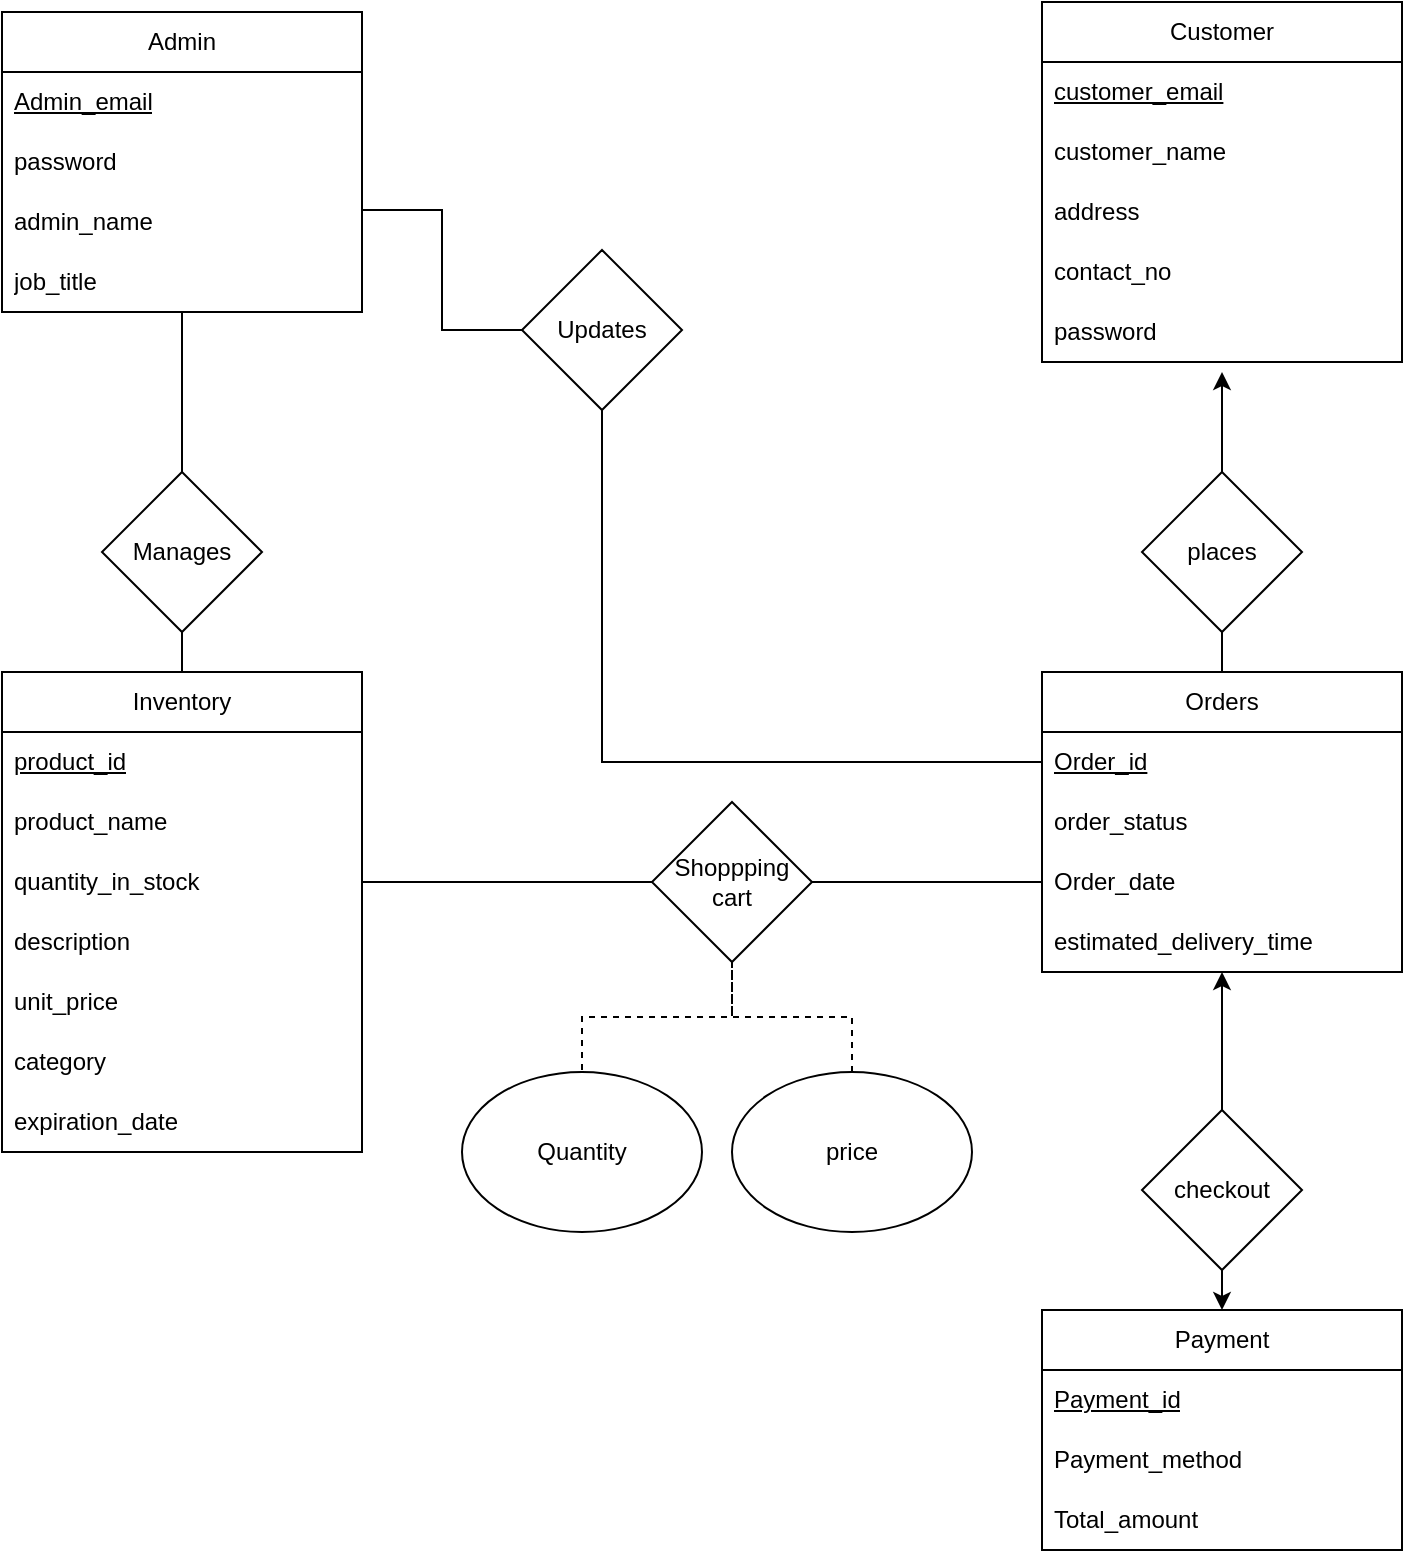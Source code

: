 <mxfile version="24.7.17">
  <diagram name="Page-1" id="xvJyYa3GNL4UPBc9V5Qw">
    <mxGraphModel dx="1489" dy="807" grid="1" gridSize="10" guides="1" tooltips="1" connect="1" arrows="1" fold="1" page="1" pageScale="1" pageWidth="850" pageHeight="1100" math="0" shadow="0">
      <root>
        <mxCell id="0" />
        <mxCell id="1" parent="0" />
        <mxCell id="tAHxMTx5USIkzxRRklSs-5" value="Admin" style="swimlane;fontStyle=0;childLayout=stackLayout;horizontal=1;startSize=30;horizontalStack=0;resizeParent=1;resizeParentMax=0;resizeLast=0;collapsible=1;marginBottom=0;whiteSpace=wrap;html=1;" parent="1" vertex="1">
          <mxGeometry x="60" y="110" width="180" height="150" as="geometry" />
        </mxCell>
        <mxCell id="tAHxMTx5USIkzxRRklSs-6" value="&lt;u&gt;Admin_email&lt;/u&gt;" style="text;strokeColor=none;fillColor=none;align=left;verticalAlign=middle;spacingLeft=4;spacingRight=4;overflow=hidden;points=[[0,0.5],[1,0.5]];portConstraint=eastwest;rotatable=0;whiteSpace=wrap;html=1;" parent="tAHxMTx5USIkzxRRklSs-5" vertex="1">
          <mxGeometry y="30" width="180" height="30" as="geometry" />
        </mxCell>
        <mxCell id="tAHxMTx5USIkzxRRklSs-82" value="password" style="text;strokeColor=none;fillColor=none;align=left;verticalAlign=middle;spacingLeft=4;spacingRight=4;overflow=hidden;points=[[0,0.5],[1,0.5]];portConstraint=eastwest;rotatable=0;whiteSpace=wrap;html=1;" parent="tAHxMTx5USIkzxRRklSs-5" vertex="1">
          <mxGeometry y="60" width="180" height="30" as="geometry" />
        </mxCell>
        <mxCell id="tAHxMTx5USIkzxRRklSs-7" value="admin_name" style="text;strokeColor=none;fillColor=none;align=left;verticalAlign=middle;spacingLeft=4;spacingRight=4;overflow=hidden;points=[[0,0.5],[1,0.5]];portConstraint=eastwest;rotatable=0;whiteSpace=wrap;html=1;" parent="tAHxMTx5USIkzxRRklSs-5" vertex="1">
          <mxGeometry y="90" width="180" height="30" as="geometry" />
        </mxCell>
        <mxCell id="tAHxMTx5USIkzxRRklSs-81" value="job_title" style="text;strokeColor=none;fillColor=none;align=left;verticalAlign=middle;spacingLeft=4;spacingRight=4;overflow=hidden;points=[[0,0.5],[1,0.5]];portConstraint=eastwest;rotatable=0;whiteSpace=wrap;html=1;" parent="tAHxMTx5USIkzxRRklSs-5" vertex="1">
          <mxGeometry y="120" width="180" height="30" as="geometry" />
        </mxCell>
        <mxCell id="tAHxMTx5USIkzxRRklSs-9" value="Customer" style="swimlane;fontStyle=0;childLayout=stackLayout;horizontal=1;startSize=30;horizontalStack=0;resizeParent=1;resizeParentMax=0;resizeLast=0;collapsible=1;marginBottom=0;whiteSpace=wrap;html=1;" parent="1" vertex="1">
          <mxGeometry x="580" y="105" width="180" height="180" as="geometry" />
        </mxCell>
        <mxCell id="tAHxMTx5USIkzxRRklSs-10" value="&lt;u&gt;customer_email&lt;/u&gt;" style="text;strokeColor=none;fillColor=none;align=left;verticalAlign=middle;spacingLeft=4;spacingRight=4;overflow=hidden;points=[[0,0.5],[1,0.5]];portConstraint=eastwest;rotatable=0;whiteSpace=wrap;html=1;" parent="tAHxMTx5USIkzxRRklSs-9" vertex="1">
          <mxGeometry y="30" width="180" height="30" as="geometry" />
        </mxCell>
        <mxCell id="tAHxMTx5USIkzxRRklSs-11" value="customer_name" style="text;strokeColor=none;fillColor=none;align=left;verticalAlign=middle;spacingLeft=4;spacingRight=4;overflow=hidden;points=[[0,0.5],[1,0.5]];portConstraint=eastwest;rotatable=0;whiteSpace=wrap;html=1;" parent="tAHxMTx5USIkzxRRklSs-9" vertex="1">
          <mxGeometry y="60" width="180" height="30" as="geometry" />
        </mxCell>
        <mxCell id="tAHxMTx5USIkzxRRklSs-12" value="address" style="text;strokeColor=none;fillColor=none;align=left;verticalAlign=middle;spacingLeft=4;spacingRight=4;overflow=hidden;points=[[0,0.5],[1,0.5]];portConstraint=eastwest;rotatable=0;whiteSpace=wrap;html=1;" parent="tAHxMTx5USIkzxRRklSs-9" vertex="1">
          <mxGeometry y="90" width="180" height="30" as="geometry" />
        </mxCell>
        <mxCell id="tAHxMTx5USIkzxRRklSs-76" value="contact_no" style="text;strokeColor=none;fillColor=none;align=left;verticalAlign=middle;spacingLeft=4;spacingRight=4;overflow=hidden;points=[[0,0.5],[1,0.5]];portConstraint=eastwest;rotatable=0;whiteSpace=wrap;html=1;" parent="tAHxMTx5USIkzxRRklSs-9" vertex="1">
          <mxGeometry y="120" width="180" height="30" as="geometry" />
        </mxCell>
        <mxCell id="tAHxMTx5USIkzxRRklSs-78" value="password" style="text;strokeColor=none;fillColor=none;align=left;verticalAlign=middle;spacingLeft=4;spacingRight=4;overflow=hidden;points=[[0,0.5],[1,0.5]];portConstraint=eastwest;rotatable=0;whiteSpace=wrap;html=1;" parent="tAHxMTx5USIkzxRRklSs-9" vertex="1">
          <mxGeometry y="150" width="180" height="30" as="geometry" />
        </mxCell>
        <mxCell id="tAHxMTx5USIkzxRRklSs-13" value="Inventory" style="swimlane;fontStyle=0;childLayout=stackLayout;horizontal=1;startSize=30;horizontalStack=0;resizeParent=1;resizeParentMax=0;resizeLast=0;collapsible=1;marginBottom=0;whiteSpace=wrap;html=1;" parent="1" vertex="1">
          <mxGeometry x="60" y="440" width="180" height="240" as="geometry" />
        </mxCell>
        <mxCell id="tAHxMTx5USIkzxRRklSs-14" value="&lt;u&gt;product_id&lt;/u&gt;" style="text;strokeColor=none;fillColor=none;align=left;verticalAlign=middle;spacingLeft=4;spacingRight=4;overflow=hidden;points=[[0,0.5],[1,0.5]];portConstraint=eastwest;rotatable=0;whiteSpace=wrap;html=1;" parent="tAHxMTx5USIkzxRRklSs-13" vertex="1">
          <mxGeometry y="30" width="180" height="30" as="geometry" />
        </mxCell>
        <mxCell id="tAHxMTx5USIkzxRRklSs-15" value="product_name" style="text;strokeColor=none;fillColor=none;align=left;verticalAlign=middle;spacingLeft=4;spacingRight=4;overflow=hidden;points=[[0,0.5],[1,0.5]];portConstraint=eastwest;rotatable=0;whiteSpace=wrap;html=1;" parent="tAHxMTx5USIkzxRRklSs-13" vertex="1">
          <mxGeometry y="60" width="180" height="30" as="geometry" />
        </mxCell>
        <mxCell id="tAHxMTx5USIkzxRRklSs-16" value="quantity_in_stock" style="text;strokeColor=none;fillColor=none;align=left;verticalAlign=middle;spacingLeft=4;spacingRight=4;overflow=hidden;points=[[0,0.5],[1,0.5]];portConstraint=eastwest;rotatable=0;whiteSpace=wrap;html=1;" parent="tAHxMTx5USIkzxRRklSs-13" vertex="1">
          <mxGeometry y="90" width="180" height="30" as="geometry" />
        </mxCell>
        <mxCell id="tAHxMTx5USIkzxRRklSs-54" value="description" style="text;strokeColor=none;fillColor=none;align=left;verticalAlign=middle;spacingLeft=4;spacingRight=4;overflow=hidden;points=[[0,0.5],[1,0.5]];portConstraint=eastwest;rotatable=0;whiteSpace=wrap;html=1;" parent="tAHxMTx5USIkzxRRklSs-13" vertex="1">
          <mxGeometry y="120" width="180" height="30" as="geometry" />
        </mxCell>
        <mxCell id="tAHxMTx5USIkzxRRklSs-55" value="unit_price" style="text;strokeColor=none;fillColor=none;align=left;verticalAlign=middle;spacingLeft=4;spacingRight=4;overflow=hidden;points=[[0,0.5],[1,0.5]];portConstraint=eastwest;rotatable=0;whiteSpace=wrap;html=1;" parent="tAHxMTx5USIkzxRRklSs-13" vertex="1">
          <mxGeometry y="150" width="180" height="30" as="geometry" />
        </mxCell>
        <mxCell id="tAHxMTx5USIkzxRRklSs-56" value="category" style="text;strokeColor=none;fillColor=none;align=left;verticalAlign=middle;spacingLeft=4;spacingRight=4;overflow=hidden;points=[[0,0.5],[1,0.5]];portConstraint=eastwest;rotatable=0;whiteSpace=wrap;html=1;" parent="tAHxMTx5USIkzxRRklSs-13" vertex="1">
          <mxGeometry y="180" width="180" height="30" as="geometry" />
        </mxCell>
        <mxCell id="laDFeVouSryhp_S6Stbt-2" value="expiration_date" style="text;strokeColor=none;fillColor=none;align=left;verticalAlign=middle;spacingLeft=4;spacingRight=4;overflow=hidden;points=[[0,0.5],[1,0.5]];portConstraint=eastwest;rotatable=0;whiteSpace=wrap;html=1;" vertex="1" parent="tAHxMTx5USIkzxRRklSs-13">
          <mxGeometry y="210" width="180" height="30" as="geometry" />
        </mxCell>
        <mxCell id="tAHxMTx5USIkzxRRklSs-17" value="Orders" style="swimlane;fontStyle=0;childLayout=stackLayout;horizontal=1;startSize=30;horizontalStack=0;resizeParent=1;resizeParentMax=0;resizeLast=0;collapsible=1;marginBottom=0;whiteSpace=wrap;html=1;" parent="1" vertex="1">
          <mxGeometry x="580" y="440" width="180" height="150" as="geometry" />
        </mxCell>
        <mxCell id="tAHxMTx5USIkzxRRklSs-18" value="&lt;u&gt;Order_id&lt;/u&gt;" style="text;strokeColor=none;fillColor=none;align=left;verticalAlign=middle;spacingLeft=4;spacingRight=4;overflow=hidden;points=[[0,0.5],[1,0.5]];portConstraint=eastwest;rotatable=0;whiteSpace=wrap;html=1;" parent="tAHxMTx5USIkzxRRklSs-17" vertex="1">
          <mxGeometry y="30" width="180" height="30" as="geometry" />
        </mxCell>
        <mxCell id="tAHxMTx5USIkzxRRklSs-19" value="order_status" style="text;strokeColor=none;fillColor=none;align=left;verticalAlign=middle;spacingLeft=4;spacingRight=4;overflow=hidden;points=[[0,0.5],[1,0.5]];portConstraint=eastwest;rotatable=0;whiteSpace=wrap;html=1;" parent="tAHxMTx5USIkzxRRklSs-17" vertex="1">
          <mxGeometry y="60" width="180" height="30" as="geometry" />
        </mxCell>
        <mxCell id="tAHxMTx5USIkzxRRklSs-20" value="Order_date" style="text;strokeColor=none;fillColor=none;align=left;verticalAlign=middle;spacingLeft=4;spacingRight=4;overflow=hidden;points=[[0,0.5],[1,0.5]];portConstraint=eastwest;rotatable=0;whiteSpace=wrap;html=1;" parent="tAHxMTx5USIkzxRRklSs-17" vertex="1">
          <mxGeometry y="90" width="180" height="30" as="geometry" />
        </mxCell>
        <mxCell id="tAHxMTx5USIkzxRRklSs-58" value="estimated_delivery_time" style="text;strokeColor=none;fillColor=none;align=left;verticalAlign=middle;spacingLeft=4;spacingRight=4;overflow=hidden;points=[[0,0.5],[1,0.5]];portConstraint=eastwest;rotatable=0;whiteSpace=wrap;html=1;" parent="tAHxMTx5USIkzxRRklSs-17" vertex="1">
          <mxGeometry y="120" width="180" height="30" as="geometry" />
        </mxCell>
        <mxCell id="tAHxMTx5USIkzxRRklSs-25" value="Payment" style="swimlane;fontStyle=0;childLayout=stackLayout;horizontal=1;startSize=30;horizontalStack=0;resizeParent=1;resizeParentMax=0;resizeLast=0;collapsible=1;marginBottom=0;whiteSpace=wrap;html=1;" parent="1" vertex="1">
          <mxGeometry x="580" y="759" width="180" height="120" as="geometry" />
        </mxCell>
        <mxCell id="tAHxMTx5USIkzxRRklSs-26" value="&lt;u&gt;Payment_id&lt;/u&gt;" style="text;strokeColor=none;fillColor=none;align=left;verticalAlign=middle;spacingLeft=4;spacingRight=4;overflow=hidden;points=[[0,0.5],[1,0.5]];portConstraint=eastwest;rotatable=0;whiteSpace=wrap;html=1;" parent="tAHxMTx5USIkzxRRklSs-25" vertex="1">
          <mxGeometry y="30" width="180" height="30" as="geometry" />
        </mxCell>
        <mxCell id="tAHxMTx5USIkzxRRklSs-27" value="Payment_method" style="text;strokeColor=none;fillColor=none;align=left;verticalAlign=middle;spacingLeft=4;spacingRight=4;overflow=hidden;points=[[0,0.5],[1,0.5]];portConstraint=eastwest;rotatable=0;whiteSpace=wrap;html=1;" parent="tAHxMTx5USIkzxRRklSs-25" vertex="1">
          <mxGeometry y="60" width="180" height="30" as="geometry" />
        </mxCell>
        <mxCell id="tAHxMTx5USIkzxRRklSs-28" value="Total_amount" style="text;strokeColor=none;fillColor=none;align=left;verticalAlign=middle;spacingLeft=4;spacingRight=4;overflow=hidden;points=[[0,0.5],[1,0.5]];portConstraint=eastwest;rotatable=0;whiteSpace=wrap;html=1;" parent="tAHxMTx5USIkzxRRklSs-25" vertex="1">
          <mxGeometry y="90" width="180" height="30" as="geometry" />
        </mxCell>
        <mxCell id="tAHxMTx5USIkzxRRklSs-41" style="edgeStyle=orthogonalEdgeStyle;rounded=0;orthogonalLoop=1;jettySize=auto;html=1;exitX=0.5;exitY=1;exitDx=0;exitDy=0;endArrow=none;endFill=0;" parent="1" source="tAHxMTx5USIkzxRRklSs-30" target="tAHxMTx5USIkzxRRklSs-13" edge="1">
          <mxGeometry relative="1" as="geometry" />
        </mxCell>
        <mxCell id="tAHxMTx5USIkzxRRklSs-84" style="edgeStyle=orthogonalEdgeStyle;rounded=0;orthogonalLoop=1;jettySize=auto;html=1;exitX=0.5;exitY=0;exitDx=0;exitDy=0;endArrow=none;endFill=0;" parent="1" source="tAHxMTx5USIkzxRRklSs-30" edge="1">
          <mxGeometry relative="1" as="geometry">
            <mxPoint x="150" y="260" as="targetPoint" />
          </mxGeometry>
        </mxCell>
        <mxCell id="tAHxMTx5USIkzxRRklSs-30" value="Manages" style="rhombus;whiteSpace=wrap;html=1;" parent="1" vertex="1">
          <mxGeometry x="110" y="340" width="80" height="80" as="geometry" />
        </mxCell>
        <mxCell id="tAHxMTx5USIkzxRRklSs-43" style="edgeStyle=orthogonalEdgeStyle;rounded=0;orthogonalLoop=1;jettySize=auto;html=1;exitX=0.5;exitY=1;exitDx=0;exitDy=0;entryX=0.5;entryY=0;entryDx=0;entryDy=0;endArrow=none;endFill=0;" parent="1" source="tAHxMTx5USIkzxRRklSs-31" target="tAHxMTx5USIkzxRRklSs-17" edge="1">
          <mxGeometry relative="1" as="geometry" />
        </mxCell>
        <mxCell id="laDFeVouSryhp_S6Stbt-1" style="edgeStyle=orthogonalEdgeStyle;rounded=0;orthogonalLoop=1;jettySize=auto;html=1;exitX=0.5;exitY=0;exitDx=0;exitDy=0;" edge="1" parent="1" source="tAHxMTx5USIkzxRRklSs-31">
          <mxGeometry relative="1" as="geometry">
            <mxPoint x="670" y="290" as="targetPoint" />
          </mxGeometry>
        </mxCell>
        <mxCell id="tAHxMTx5USIkzxRRklSs-31" value="places" style="rhombus;whiteSpace=wrap;html=1;" parent="1" vertex="1">
          <mxGeometry x="630" y="340" width="80" height="80" as="geometry" />
        </mxCell>
        <mxCell id="tAHxMTx5USIkzxRRklSs-45" style="edgeStyle=orthogonalEdgeStyle;rounded=0;orthogonalLoop=1;jettySize=auto;html=1;exitX=0.5;exitY=1;exitDx=0;exitDy=0;entryX=0.5;entryY=0;entryDx=0;entryDy=0;" parent="1" source="tAHxMTx5USIkzxRRklSs-33" target="tAHxMTx5USIkzxRRklSs-25" edge="1">
          <mxGeometry relative="1" as="geometry" />
        </mxCell>
        <mxCell id="tAHxMTx5USIkzxRRklSs-33" value="checkout" style="rhombus;whiteSpace=wrap;html=1;" parent="1" vertex="1">
          <mxGeometry x="630" y="659" width="80" height="80" as="geometry" />
        </mxCell>
        <mxCell id="tAHxMTx5USIkzxRRklSs-61" style="edgeStyle=orthogonalEdgeStyle;rounded=0;orthogonalLoop=1;jettySize=auto;html=1;exitX=1;exitY=0.5;exitDx=0;exitDy=0;entryX=0;entryY=0.5;entryDx=0;entryDy=0;endArrow=none;endFill=0;" parent="1" source="tAHxMTx5USIkzxRRklSs-50" target="tAHxMTx5USIkzxRRklSs-20" edge="1">
          <mxGeometry relative="1" as="geometry" />
        </mxCell>
        <mxCell id="tAHxMTx5USIkzxRRklSs-72" style="edgeStyle=orthogonalEdgeStyle;rounded=0;orthogonalLoop=1;jettySize=auto;html=1;exitX=0;exitY=0.5;exitDx=0;exitDy=0;entryX=1;entryY=0.5;entryDx=0;entryDy=0;endArrow=none;endFill=0;" parent="1" source="tAHxMTx5USIkzxRRklSs-50" target="tAHxMTx5USIkzxRRklSs-16" edge="1">
          <mxGeometry relative="1" as="geometry" />
        </mxCell>
        <mxCell id="laDFeVouSryhp_S6Stbt-3" style="edgeStyle=orthogonalEdgeStyle;rounded=0;orthogonalLoop=1;jettySize=auto;html=1;exitX=0.5;exitY=1;exitDx=0;exitDy=0;entryX=0.5;entryY=0;entryDx=0;entryDy=0;endArrow=none;endFill=0;dashed=1;" edge="1" parent="1" source="tAHxMTx5USIkzxRRklSs-50" target="tAHxMTx5USIkzxRRklSs-75">
          <mxGeometry relative="1" as="geometry" />
        </mxCell>
        <mxCell id="tAHxMTx5USIkzxRRklSs-50" value="Shoppping&lt;div&gt;cart&lt;/div&gt;" style="rhombus;whiteSpace=wrap;html=1;strokeWidth=1;" parent="1" vertex="1">
          <mxGeometry x="385" y="505" width="80" height="80" as="geometry" />
        </mxCell>
        <mxCell id="tAHxMTx5USIkzxRRklSs-62" style="edgeStyle=orthogonalEdgeStyle;rounded=0;orthogonalLoop=1;jettySize=auto;html=1;exitX=0.5;exitY=0;exitDx=0;exitDy=0;entryX=0.5;entryY=1;entryDx=0;entryDy=0;entryPerimeter=0;" parent="1" source="tAHxMTx5USIkzxRRklSs-33" target="tAHxMTx5USIkzxRRklSs-58" edge="1">
          <mxGeometry relative="1" as="geometry" />
        </mxCell>
        <mxCell id="tAHxMTx5USIkzxRRklSs-71" style="edgeStyle=orthogonalEdgeStyle;rounded=0;orthogonalLoop=1;jettySize=auto;html=1;exitX=0.5;exitY=1;exitDx=0;exitDy=0;entryX=0;entryY=0.5;entryDx=0;entryDy=0;endArrow=none;endFill=0;" parent="1" source="tAHxMTx5USIkzxRRklSs-63" target="tAHxMTx5USIkzxRRklSs-18" edge="1">
          <mxGeometry relative="1" as="geometry" />
        </mxCell>
        <mxCell id="tAHxMTx5USIkzxRRklSs-63" value="Updates" style="rhombus;whiteSpace=wrap;html=1;" parent="1" vertex="1">
          <mxGeometry x="320" y="229" width="80" height="80" as="geometry" />
        </mxCell>
        <mxCell id="tAHxMTx5USIkzxRRklSs-66" style="edgeStyle=orthogonalEdgeStyle;rounded=0;orthogonalLoop=1;jettySize=auto;html=1;exitX=0;exitY=0.5;exitDx=0;exitDy=0;entryX=1;entryY=0.3;entryDx=0;entryDy=0;entryPerimeter=0;endArrow=none;endFill=0;" parent="1" source="tAHxMTx5USIkzxRRklSs-63" target="tAHxMTx5USIkzxRRklSs-7" edge="1">
          <mxGeometry relative="1" as="geometry" />
        </mxCell>
        <mxCell id="tAHxMTx5USIkzxRRklSs-75" value="Quantity" style="ellipse;whiteSpace=wrap;html=1;" parent="1" vertex="1">
          <mxGeometry x="290" y="640" width="120" height="80" as="geometry" />
        </mxCell>
        <mxCell id="laDFeVouSryhp_S6Stbt-6" style="edgeStyle=orthogonalEdgeStyle;rounded=0;orthogonalLoop=1;jettySize=auto;html=1;exitX=0.5;exitY=0;exitDx=0;exitDy=0;entryX=0.5;entryY=1;entryDx=0;entryDy=0;endArrow=none;endFill=0;dashed=1;" edge="1" parent="1" source="laDFeVouSryhp_S6Stbt-5" target="tAHxMTx5USIkzxRRklSs-50">
          <mxGeometry relative="1" as="geometry" />
        </mxCell>
        <mxCell id="laDFeVouSryhp_S6Stbt-5" value="price" style="ellipse;whiteSpace=wrap;html=1;" vertex="1" parent="1">
          <mxGeometry x="425" y="640" width="120" height="80" as="geometry" />
        </mxCell>
      </root>
    </mxGraphModel>
  </diagram>
</mxfile>
